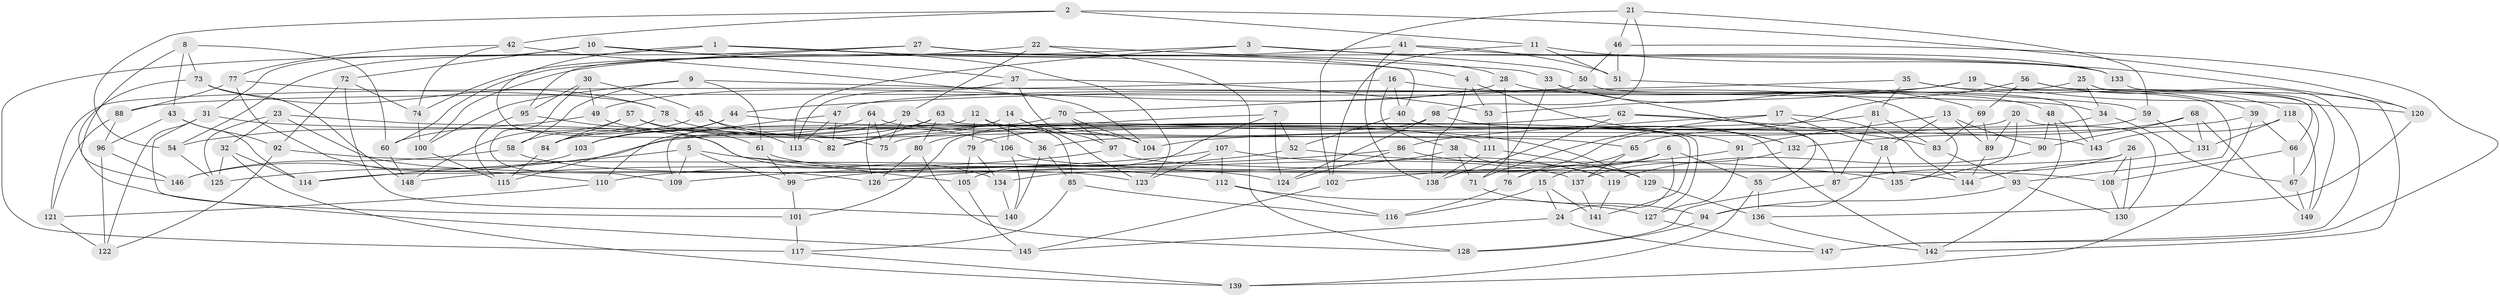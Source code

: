 // Generated by graph-tools (version 1.1) at 2025/16/03/09/25 04:16:19]
// undirected, 149 vertices, 298 edges
graph export_dot {
graph [start="1"]
  node [color=gray90,style=filled];
  1;
  2;
  3;
  4;
  5;
  6;
  7;
  8;
  9;
  10;
  11;
  12;
  13;
  14;
  15;
  16;
  17;
  18;
  19;
  20;
  21;
  22;
  23;
  24;
  25;
  26;
  27;
  28;
  29;
  30;
  31;
  32;
  33;
  34;
  35;
  36;
  37;
  38;
  39;
  40;
  41;
  42;
  43;
  44;
  45;
  46;
  47;
  48;
  49;
  50;
  51;
  52;
  53;
  54;
  55;
  56;
  57;
  58;
  59;
  60;
  61;
  62;
  63;
  64;
  65;
  66;
  67;
  68;
  69;
  70;
  71;
  72;
  73;
  74;
  75;
  76;
  77;
  78;
  79;
  80;
  81;
  82;
  83;
  84;
  85;
  86;
  87;
  88;
  89;
  90;
  91;
  92;
  93;
  94;
  95;
  96;
  97;
  98;
  99;
  100;
  101;
  102;
  103;
  104;
  105;
  106;
  107;
  108;
  109;
  110;
  111;
  112;
  113;
  114;
  115;
  116;
  117;
  118;
  119;
  120;
  121;
  122;
  123;
  124;
  125;
  126;
  127;
  128;
  129;
  130;
  131;
  132;
  133;
  134;
  135;
  136;
  137;
  138;
  139;
  140;
  141;
  142;
  143;
  144;
  145;
  146;
  147;
  148;
  149;
  1 -- 117;
  1 -- 4;
  1 -- 82;
  1 -- 123;
  2 -- 54;
  2 -- 42;
  2 -- 120;
  2 -- 11;
  3 -- 95;
  3 -- 133;
  3 -- 50;
  3 -- 113;
  4 -- 138;
  4 -- 53;
  4 -- 132;
  5 -- 99;
  5 -- 109;
  5 -- 112;
  5 -- 114;
  6 -- 55;
  6 -- 134;
  6 -- 15;
  6 -- 24;
  7 -- 124;
  7 -- 105;
  7 -- 80;
  7 -- 52;
  8 -- 73;
  8 -- 146;
  8 -- 60;
  8 -- 43;
  9 -- 34;
  9 -- 58;
  9 -- 61;
  9 -- 100;
  10 -- 40;
  10 -- 37;
  10 -- 31;
  10 -- 72;
  11 -- 102;
  11 -- 120;
  11 -- 51;
  12 -- 36;
  12 -- 79;
  12 -- 109;
  12 -- 91;
  13 -- 89;
  13 -- 90;
  13 -- 91;
  13 -- 18;
  14 -- 82;
  14 -- 123;
  14 -- 106;
  14 -- 85;
  15 -- 24;
  15 -- 141;
  15 -- 116;
  16 -- 135;
  16 -- 121;
  16 -- 38;
  16 -- 40;
  17 -- 86;
  17 -- 71;
  17 -- 18;
  17 -- 144;
  18 -- 135;
  18 -- 94;
  19 -- 53;
  19 -- 88;
  19 -- 120;
  19 -- 67;
  20 -- 135;
  20 -- 36;
  20 -- 130;
  20 -- 89;
  21 -- 98;
  21 -- 46;
  21 -- 102;
  21 -- 59;
  22 -- 29;
  22 -- 74;
  22 -- 33;
  22 -- 128;
  23 -- 126;
  23 -- 125;
  23 -- 134;
  23 -- 32;
  24 -- 145;
  24 -- 147;
  25 -- 34;
  25 -- 66;
  25 -- 147;
  25 -- 47;
  26 -- 130;
  26 -- 87;
  26 -- 114;
  26 -- 108;
  27 -- 54;
  27 -- 28;
  27 -- 60;
  27 -- 133;
  28 -- 76;
  28 -- 49;
  28 -- 48;
  29 -- 103;
  29 -- 141;
  29 -- 75;
  30 -- 109;
  30 -- 49;
  30 -- 95;
  30 -- 45;
  31 -- 143;
  31 -- 122;
  31 -- 101;
  32 -- 125;
  32 -- 139;
  32 -- 114;
  33 -- 69;
  33 -- 71;
  33 -- 55;
  34 -- 67;
  34 -- 65;
  35 -- 81;
  35 -- 93;
  35 -- 44;
  35 -- 39;
  36 -- 85;
  36 -- 140;
  37 -- 53;
  37 -- 113;
  37 -- 97;
  38 -- 71;
  38 -- 129;
  38 -- 126;
  39 -- 104;
  39 -- 66;
  39 -- 139;
  40 -- 52;
  40 -- 142;
  41 -- 100;
  41 -- 138;
  41 -- 133;
  41 -- 51;
  42 -- 77;
  42 -- 74;
  42 -- 104;
  43 -- 92;
  43 -- 96;
  43 -- 114;
  44 -- 103;
  44 -- 129;
  44 -- 58;
  45 -- 104;
  45 -- 60;
  45 -- 113;
  46 -- 51;
  46 -- 50;
  46 -- 147;
  47 -- 82;
  47 -- 113;
  47 -- 110;
  48 -- 90;
  48 -- 142;
  48 -- 143;
  49 -- 75;
  49 -- 54;
  50 -- 143;
  50 -- 70;
  51 -- 59;
  52 -- 135;
  52 -- 99;
  53 -- 111;
  54 -- 125;
  55 -- 139;
  55 -- 136;
  56 -- 76;
  56 -- 69;
  56 -- 118;
  56 -- 149;
  57 -- 61;
  57 -- 111;
  57 -- 84;
  57 -- 148;
  58 -- 146;
  58 -- 123;
  59 -- 75;
  59 -- 131;
  60 -- 148;
  61 -- 137;
  61 -- 99;
  62 -- 87;
  62 -- 138;
  62 -- 79;
  62 -- 83;
  63 -- 80;
  63 -- 127;
  63 -- 82;
  63 -- 115;
  64 -- 75;
  64 -- 103;
  64 -- 65;
  64 -- 126;
  65 -- 137;
  65 -- 76;
  66 -- 108;
  66 -- 67;
  67 -- 149;
  68 -- 90;
  68 -- 131;
  68 -- 132;
  68 -- 149;
  69 -- 83;
  69 -- 89;
  70 -- 84;
  70 -- 97;
  70 -- 104;
  71 -- 94;
  72 -- 74;
  72 -- 140;
  72 -- 92;
  73 -- 148;
  73 -- 145;
  73 -- 78;
  74 -- 100;
  76 -- 116;
  77 -- 78;
  77 -- 110;
  77 -- 88;
  78 -- 106;
  78 -- 84;
  79 -- 134;
  79 -- 105;
  80 -- 126;
  80 -- 128;
  81 -- 87;
  81 -- 125;
  81 -- 83;
  83 -- 93;
  84 -- 115;
  85 -- 116;
  85 -- 117;
  86 -- 119;
  86 -- 109;
  86 -- 124;
  87 -- 128;
  88 -- 121;
  88 -- 96;
  89 -- 144;
  90 -- 119;
  91 -- 127;
  91 -- 102;
  92 -- 124;
  92 -- 122;
  93 -- 94;
  93 -- 130;
  94 -- 128;
  95 -- 105;
  95 -- 115;
  96 -- 146;
  96 -- 122;
  97 -- 110;
  97 -- 144;
  98 -- 101;
  98 -- 132;
  98 -- 124;
  99 -- 101;
  100 -- 115;
  101 -- 117;
  102 -- 145;
  103 -- 146;
  105 -- 145;
  106 -- 108;
  106 -- 140;
  107 -- 123;
  107 -- 112;
  107 -- 119;
  107 -- 148;
  108 -- 130;
  110 -- 121;
  111 -- 138;
  111 -- 129;
  112 -- 116;
  112 -- 127;
  117 -- 139;
  118 -- 143;
  118 -- 149;
  118 -- 131;
  119 -- 141;
  120 -- 136;
  121 -- 122;
  127 -- 147;
  129 -- 136;
  131 -- 144;
  132 -- 137;
  133 -- 142;
  134 -- 140;
  136 -- 142;
  137 -- 141;
}

